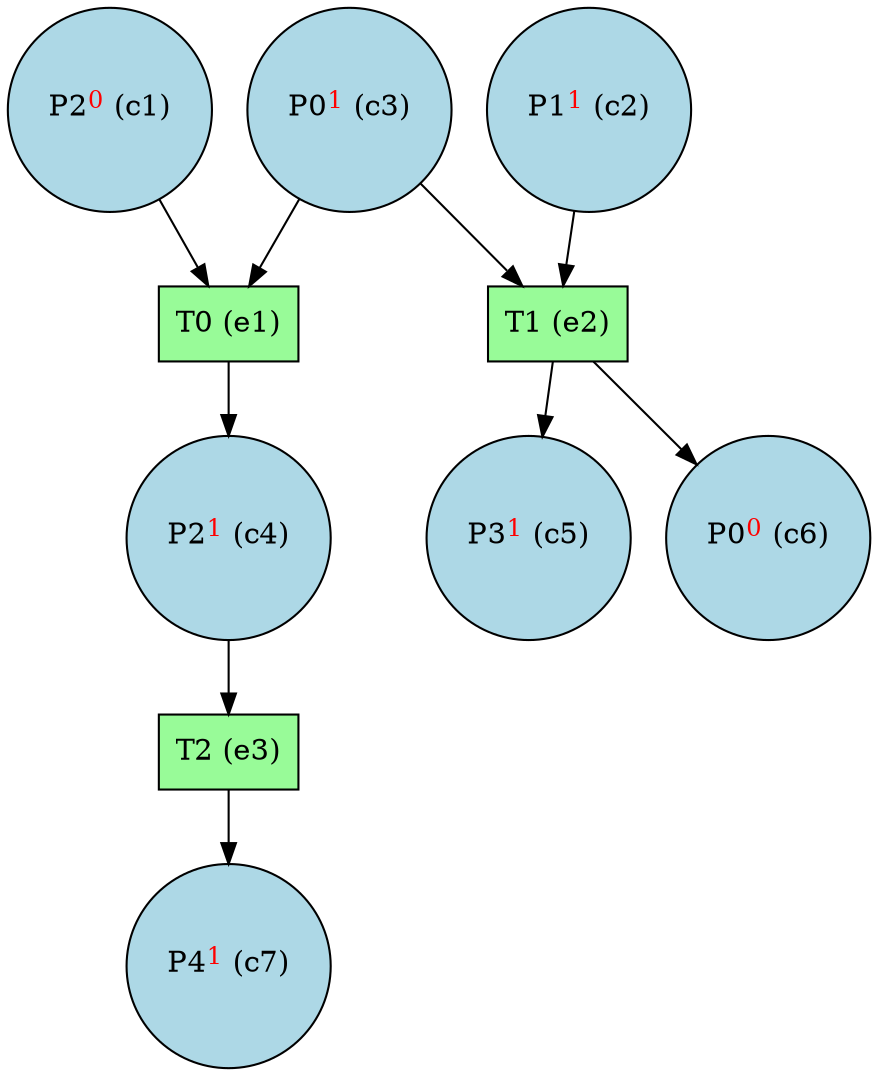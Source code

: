 digraph test {
  c1 -> e1;
  c2 -> e2;
  c3 -> e2;
  c3 -> e1;
  e1 -> c4;
  c4 -> e3;
  e2 -> c5;
  e2 -> c6;
  e3 -> c7;
  c1 [fillcolor=lightblue label= <P2<FONT COLOR="red"><SUP>0</SUP></FONT>&nbsp;(c1)> shape=circle style=filled];
  c2 [fillcolor=lightblue label= <P1<FONT COLOR="red"><SUP>1</SUP></FONT>&nbsp;(c2)> shape=circle style=filled];
  c3 [fillcolor=lightblue label= <P0<FONT COLOR="red"><SUP>1</SUP></FONT>&nbsp;(c3)> shape=circle style=filled];
  c4 [fillcolor=lightblue label= <P2<FONT COLOR="red"><SUP>1</SUP></FONT>&nbsp;(c4)> shape=circle style=filled];
  c5 [fillcolor=lightblue label= <P3<FONT COLOR="red"><SUP>1</SUP></FONT>&nbsp;(c5)> shape=circle style=filled];
  c6 [fillcolor=lightblue label= <P0<FONT COLOR="red"><SUP>0</SUP></FONT>&nbsp;(c6)> shape=circle style=filled];
  c7 [fillcolor=lightblue label= <P4<FONT COLOR="red"><SUP>1</SUP></FONT>&nbsp;(c7)> shape=circle style=filled];
  e1 [fillcolor=palegreen label="T0 (e1)" shape=box style=filled];
  e2 [fillcolor=palegreen label="T1 (e2)" shape=box style=filled];
  e3 [fillcolor=palegreen label="T2 (e3)" shape=box style=filled];
}
